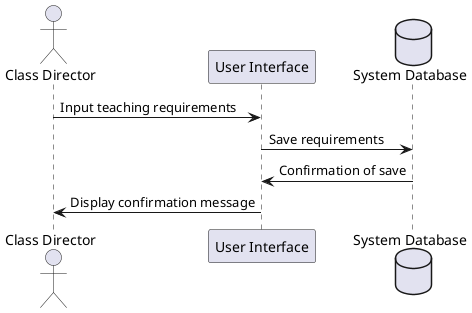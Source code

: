 @startuml
actor "Class Director" as CD
participant "User Interface" as UI
database "System Database" as DB

CD -> UI : Input teaching requirements
UI -> DB : Save requirements
DB -> UI : Confirmation of save
UI -> CD : Display confirmation message
@enduml
